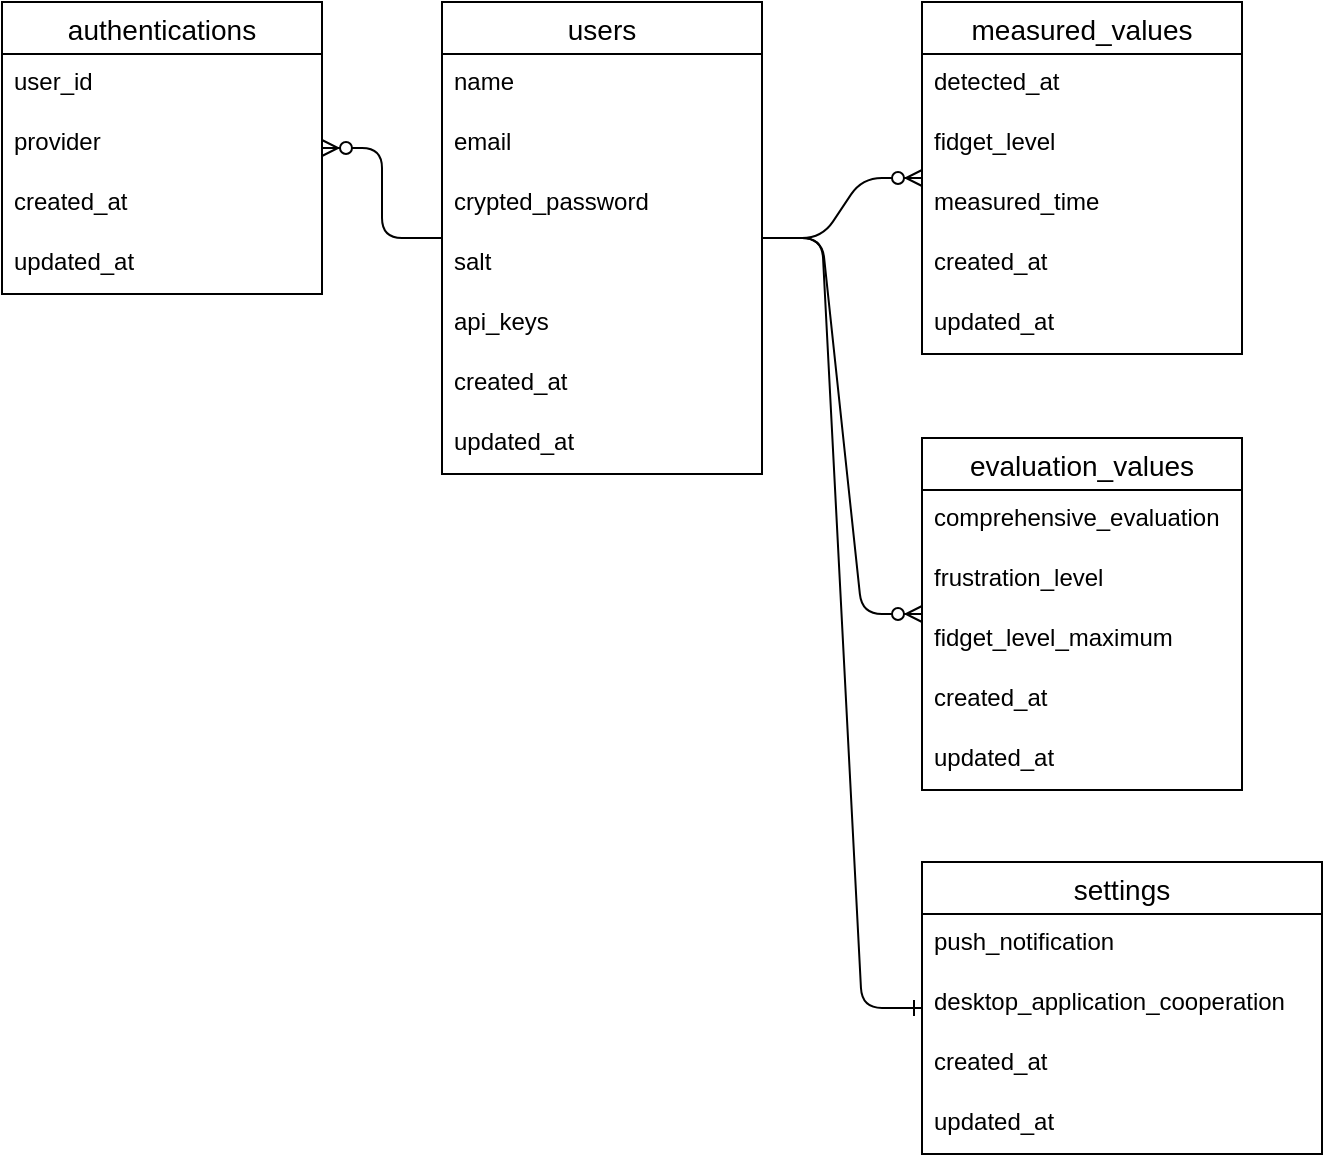 <mxfile version="14.4.8" type="github">
  <diagram id="KMcwc66zo0s1owtwAtsU" name="ページ1">
    <mxGraphModel dx="1207" dy="801" grid="1" gridSize="10" guides="1" tooltips="1" connect="1" arrows="1" fold="1" page="1" pageScale="1" pageWidth="1169" pageHeight="827" math="0" shadow="0">
      <root>
        <mxCell id="0" />
        <mxCell id="1" parent="0" />
        <object label="users" user="" id="TI8mW6i3zvdnM-aCLv4K-14">
          <mxCell style="swimlane;fontStyle=0;childLayout=stackLayout;horizontal=1;startSize=26;horizontalStack=0;resizeParent=1;resizeParentMax=0;resizeLast=0;collapsible=1;marginBottom=0;align=center;fontSize=14;" vertex="1" parent="1">
            <mxGeometry x="250" y="20" width="160" height="236" as="geometry" />
          </mxCell>
        </object>
        <mxCell id="TI8mW6i3zvdnM-aCLv4K-66" value="name" style="text;strokeColor=none;fillColor=none;spacingLeft=4;spacingRight=4;overflow=hidden;rotatable=0;points=[[0,0.5],[1,0.5]];portConstraint=eastwest;fontSize=12;" vertex="1" parent="TI8mW6i3zvdnM-aCLv4K-14">
          <mxGeometry y="26" width="160" height="30" as="geometry" />
        </mxCell>
        <mxCell id="TI8mW6i3zvdnM-aCLv4K-15" value="email" style="text;strokeColor=none;fillColor=none;spacingLeft=4;spacingRight=4;overflow=hidden;rotatable=0;points=[[0,0.5],[1,0.5]];portConstraint=eastwest;fontSize=12;" vertex="1" parent="TI8mW6i3zvdnM-aCLv4K-14">
          <mxGeometry y="56" width="160" height="30" as="geometry" />
        </mxCell>
        <mxCell id="TI8mW6i3zvdnM-aCLv4K-16" value="crypted_password" style="text;strokeColor=none;fillColor=none;spacingLeft=4;spacingRight=4;overflow=hidden;rotatable=0;points=[[0,0.5],[1,0.5]];portConstraint=eastwest;fontSize=12;" vertex="1" parent="TI8mW6i3zvdnM-aCLv4K-14">
          <mxGeometry y="86" width="160" height="30" as="geometry" />
        </mxCell>
        <mxCell id="TI8mW6i3zvdnM-aCLv4K-17" value="salt" style="text;strokeColor=none;fillColor=none;spacingLeft=4;spacingRight=4;overflow=hidden;rotatable=0;points=[[0,0.5],[1,0.5]];portConstraint=eastwest;fontSize=12;" vertex="1" parent="TI8mW6i3zvdnM-aCLv4K-14">
          <mxGeometry y="116" width="160" height="30" as="geometry" />
        </mxCell>
        <mxCell id="TI8mW6i3zvdnM-aCLv4K-45" value="api_keys" style="text;strokeColor=none;fillColor=none;spacingLeft=4;spacingRight=4;overflow=hidden;rotatable=0;points=[[0,0.5],[1,0.5]];portConstraint=eastwest;fontSize=12;" vertex="1" parent="TI8mW6i3zvdnM-aCLv4K-14">
          <mxGeometry y="146" width="160" height="30" as="geometry" />
        </mxCell>
        <mxCell id="TI8mW6i3zvdnM-aCLv4K-47" value="created_at" style="text;strokeColor=none;fillColor=none;spacingLeft=4;spacingRight=4;overflow=hidden;rotatable=0;points=[[0,0.5],[1,0.5]];portConstraint=eastwest;fontSize=12;" vertex="1" parent="TI8mW6i3zvdnM-aCLv4K-14">
          <mxGeometry y="176" width="160" height="30" as="geometry" />
        </mxCell>
        <mxCell id="TI8mW6i3zvdnM-aCLv4K-46" value="updated_at" style="text;strokeColor=none;fillColor=none;spacingLeft=4;spacingRight=4;overflow=hidden;rotatable=0;points=[[0,0.5],[1,0.5]];portConstraint=eastwest;fontSize=12;" vertex="1" parent="TI8mW6i3zvdnM-aCLv4K-14">
          <mxGeometry y="206" width="160" height="30" as="geometry" />
        </mxCell>
        <mxCell id="TI8mW6i3zvdnM-aCLv4K-18" value="measured_values" style="swimlane;fontStyle=0;childLayout=stackLayout;horizontal=1;startSize=26;horizontalStack=0;resizeParent=1;resizeParentMax=0;resizeLast=0;collapsible=1;marginBottom=0;align=center;fontSize=14;" vertex="1" parent="1">
          <mxGeometry x="490" y="20" width="160" height="176" as="geometry" />
        </mxCell>
        <mxCell id="TI8mW6i3zvdnM-aCLv4K-20" value="detected_at" style="text;strokeColor=none;fillColor=none;spacingLeft=4;spacingRight=4;overflow=hidden;rotatable=0;points=[[0,0.5],[1,0.5]];portConstraint=eastwest;fontSize=12;" vertex="1" parent="TI8mW6i3zvdnM-aCLv4K-18">
          <mxGeometry y="26" width="160" height="30" as="geometry" />
        </mxCell>
        <mxCell id="TI8mW6i3zvdnM-aCLv4K-21" value="fidget_level" style="text;strokeColor=none;fillColor=none;spacingLeft=4;spacingRight=4;overflow=hidden;rotatable=0;points=[[0,0.5],[1,0.5]];portConstraint=eastwest;fontSize=12;" vertex="1" parent="TI8mW6i3zvdnM-aCLv4K-18">
          <mxGeometry y="56" width="160" height="30" as="geometry" />
        </mxCell>
        <mxCell id="TI8mW6i3zvdnM-aCLv4K-53" value="measured_time" style="text;strokeColor=none;fillColor=none;spacingLeft=4;spacingRight=4;overflow=hidden;rotatable=0;points=[[0,0.5],[1,0.5]];portConstraint=eastwest;fontSize=12;" vertex="1" parent="TI8mW6i3zvdnM-aCLv4K-18">
          <mxGeometry y="86" width="160" height="30" as="geometry" />
        </mxCell>
        <mxCell id="TI8mW6i3zvdnM-aCLv4K-55" value="created_at" style="text;strokeColor=none;fillColor=none;spacingLeft=4;spacingRight=4;overflow=hidden;rotatable=0;points=[[0,0.5],[1,0.5]];portConstraint=eastwest;fontSize=12;" vertex="1" parent="TI8mW6i3zvdnM-aCLv4K-18">
          <mxGeometry y="116" width="160" height="30" as="geometry" />
        </mxCell>
        <mxCell id="TI8mW6i3zvdnM-aCLv4K-54" value="updated_at" style="text;strokeColor=none;fillColor=none;spacingLeft=4;spacingRight=4;overflow=hidden;rotatable=0;points=[[0,0.5],[1,0.5]];portConstraint=eastwest;fontSize=12;" vertex="1" parent="TI8mW6i3zvdnM-aCLv4K-18">
          <mxGeometry y="146" width="160" height="30" as="geometry" />
        </mxCell>
        <mxCell id="TI8mW6i3zvdnM-aCLv4K-25" value="authentications" style="swimlane;fontStyle=0;childLayout=stackLayout;horizontal=1;startSize=26;horizontalStack=0;resizeParent=1;resizeParentMax=0;resizeLast=0;collapsible=1;marginBottom=0;align=center;fontSize=14;" vertex="1" parent="1">
          <mxGeometry x="30" y="20" width="160" height="146" as="geometry">
            <mxRectangle x="330" y="350" width="120" height="26" as="alternateBounds" />
          </mxGeometry>
        </mxCell>
        <mxCell id="TI8mW6i3zvdnM-aCLv4K-26" value="user_id" style="text;strokeColor=none;fillColor=none;spacingLeft=4;spacingRight=4;overflow=hidden;rotatable=0;points=[[0,0.5],[1,0.5]];portConstraint=eastwest;fontSize=12;" vertex="1" parent="TI8mW6i3zvdnM-aCLv4K-25">
          <mxGeometry y="26" width="160" height="30" as="geometry" />
        </mxCell>
        <mxCell id="TI8mW6i3zvdnM-aCLv4K-27" value="provider" style="text;strokeColor=none;fillColor=none;spacingLeft=4;spacingRight=4;overflow=hidden;rotatable=0;points=[[0,0.5],[1,0.5]];portConstraint=eastwest;fontSize=12;" vertex="1" parent="TI8mW6i3zvdnM-aCLv4K-25">
          <mxGeometry y="56" width="160" height="30" as="geometry" />
        </mxCell>
        <mxCell id="TI8mW6i3zvdnM-aCLv4K-37" value="created_at" style="text;strokeColor=none;fillColor=none;spacingLeft=4;spacingRight=4;overflow=hidden;rotatable=0;points=[[0,0.5],[1,0.5]];portConstraint=eastwest;fontSize=12;" vertex="1" parent="TI8mW6i3zvdnM-aCLv4K-25">
          <mxGeometry y="86" width="160" height="30" as="geometry" />
        </mxCell>
        <mxCell id="TI8mW6i3zvdnM-aCLv4K-38" value="updated_at" style="text;strokeColor=none;fillColor=none;spacingLeft=4;spacingRight=4;overflow=hidden;rotatable=0;points=[[0,0.5],[1,0.5]];portConstraint=eastwest;fontSize=12;" vertex="1" parent="TI8mW6i3zvdnM-aCLv4K-25">
          <mxGeometry y="116" width="160" height="30" as="geometry" />
        </mxCell>
        <mxCell id="TI8mW6i3zvdnM-aCLv4K-56" value="evaluation_values" style="swimlane;fontStyle=0;childLayout=stackLayout;horizontal=1;startSize=26;horizontalStack=0;resizeParent=1;resizeParentMax=0;resizeLast=0;collapsible=1;marginBottom=0;align=center;fontSize=14;" vertex="1" parent="1">
          <mxGeometry x="490" y="238" width="160" height="176" as="geometry" />
        </mxCell>
        <mxCell id="TI8mW6i3zvdnM-aCLv4K-57" value="comprehensive_evaluation" style="text;strokeColor=none;fillColor=none;spacingLeft=4;spacingRight=4;overflow=hidden;rotatable=0;points=[[0,0.5],[1,0.5]];portConstraint=eastwest;fontSize=12;" vertex="1" parent="TI8mW6i3zvdnM-aCLv4K-56">
          <mxGeometry y="26" width="160" height="30" as="geometry" />
        </mxCell>
        <mxCell id="TI8mW6i3zvdnM-aCLv4K-58" value="frustration_level" style="text;strokeColor=none;fillColor=none;spacingLeft=4;spacingRight=4;overflow=hidden;rotatable=0;points=[[0,0.5],[1,0.5]];portConstraint=eastwest;fontSize=12;" vertex="1" parent="TI8mW6i3zvdnM-aCLv4K-56">
          <mxGeometry y="56" width="160" height="30" as="geometry" />
        </mxCell>
        <mxCell id="TI8mW6i3zvdnM-aCLv4K-59" value="fidget_level_maximum" style="text;strokeColor=none;fillColor=none;spacingLeft=4;spacingRight=4;overflow=hidden;rotatable=0;points=[[0,0.5],[1,0.5]];portConstraint=eastwest;fontSize=12;" vertex="1" parent="TI8mW6i3zvdnM-aCLv4K-56">
          <mxGeometry y="86" width="160" height="30" as="geometry" />
        </mxCell>
        <mxCell id="TI8mW6i3zvdnM-aCLv4K-61" value="created_at" style="text;strokeColor=none;fillColor=none;spacingLeft=4;spacingRight=4;overflow=hidden;rotatable=0;points=[[0,0.5],[1,0.5]];portConstraint=eastwest;fontSize=12;" vertex="1" parent="TI8mW6i3zvdnM-aCLv4K-56">
          <mxGeometry y="116" width="160" height="30" as="geometry" />
        </mxCell>
        <mxCell id="TI8mW6i3zvdnM-aCLv4K-60" value="updated_at" style="text;strokeColor=none;fillColor=none;spacingLeft=4;spacingRight=4;overflow=hidden;rotatable=0;points=[[0,0.5],[1,0.5]];portConstraint=eastwest;fontSize=12;" vertex="1" parent="TI8mW6i3zvdnM-aCLv4K-56">
          <mxGeometry y="146" width="160" height="30" as="geometry" />
        </mxCell>
        <mxCell id="TI8mW6i3zvdnM-aCLv4K-62" value="settings" style="swimlane;fontStyle=0;childLayout=stackLayout;horizontal=1;startSize=26;horizontalStack=0;resizeParent=1;resizeParentMax=0;resizeLast=0;collapsible=1;marginBottom=0;align=center;fontSize=14;" vertex="1" parent="1">
          <mxGeometry x="490" y="450" width="200" height="146" as="geometry" />
        </mxCell>
        <mxCell id="TI8mW6i3zvdnM-aCLv4K-63" value="push_notification" style="text;strokeColor=none;fillColor=none;spacingLeft=4;spacingRight=4;overflow=hidden;rotatable=0;points=[[0,0.5],[1,0.5]];portConstraint=eastwest;fontSize=12;" vertex="1" parent="TI8mW6i3zvdnM-aCLv4K-62">
          <mxGeometry y="26" width="200" height="30" as="geometry" />
        </mxCell>
        <mxCell id="TI8mW6i3zvdnM-aCLv4K-64" value="desktop_application_cooperation" style="text;strokeColor=none;fillColor=none;spacingLeft=4;spacingRight=4;overflow=hidden;rotatable=0;points=[[0,0.5],[1,0.5]];portConstraint=eastwest;fontSize=12;" vertex="1" parent="TI8mW6i3zvdnM-aCLv4K-62">
          <mxGeometry y="56" width="200" height="30" as="geometry" />
        </mxCell>
        <mxCell id="TI8mW6i3zvdnM-aCLv4K-90" value="created_at" style="text;strokeColor=none;fillColor=none;spacingLeft=4;spacingRight=4;overflow=hidden;rotatable=0;points=[[0,0.5],[1,0.5]];portConstraint=eastwest;fontSize=12;" vertex="1" parent="TI8mW6i3zvdnM-aCLv4K-62">
          <mxGeometry y="86" width="200" height="30" as="geometry" />
        </mxCell>
        <mxCell id="TI8mW6i3zvdnM-aCLv4K-91" value="updated_at" style="text;strokeColor=none;fillColor=none;spacingLeft=4;spacingRight=4;overflow=hidden;rotatable=0;points=[[0,0.5],[1,0.5]];portConstraint=eastwest;fontSize=12;" vertex="1" parent="TI8mW6i3zvdnM-aCLv4K-62">
          <mxGeometry y="116" width="200" height="30" as="geometry" />
        </mxCell>
        <mxCell id="TI8mW6i3zvdnM-aCLv4K-67" value="" style="edgeStyle=entityRelationEdgeStyle;fontSize=12;html=1;endArrow=ERone;endFill=1;" edge="1" parent="1" source="TI8mW6i3zvdnM-aCLv4K-14" target="TI8mW6i3zvdnM-aCLv4K-62">
          <mxGeometry width="100" height="100" relative="1" as="geometry">
            <mxPoint x="360" y="460" as="sourcePoint" />
            <mxPoint x="460" y="360" as="targetPoint" />
          </mxGeometry>
        </mxCell>
        <mxCell id="TI8mW6i3zvdnM-aCLv4K-69" value="" style="edgeStyle=entityRelationEdgeStyle;fontSize=12;html=1;endArrow=ERzeroToMany;endFill=1;" edge="1" parent="1" source="TI8mW6i3zvdnM-aCLv4K-14" target="TI8mW6i3zvdnM-aCLv4K-25">
          <mxGeometry width="100" height="100" relative="1" as="geometry">
            <mxPoint x="360" y="460" as="sourcePoint" />
            <mxPoint x="460" y="360" as="targetPoint" />
          </mxGeometry>
        </mxCell>
        <mxCell id="TI8mW6i3zvdnM-aCLv4K-88" value="" style="edgeStyle=entityRelationEdgeStyle;fontSize=12;html=1;endArrow=ERzeroToMany;endFill=1;" edge="1" parent="1" source="TI8mW6i3zvdnM-aCLv4K-14" target="TI8mW6i3zvdnM-aCLv4K-18">
          <mxGeometry width="100" height="100" relative="1" as="geometry">
            <mxPoint x="360" y="400" as="sourcePoint" />
            <mxPoint x="460" y="300" as="targetPoint" />
          </mxGeometry>
        </mxCell>
        <mxCell id="TI8mW6i3zvdnM-aCLv4K-89" value="" style="edgeStyle=entityRelationEdgeStyle;fontSize=12;html=1;endArrow=ERzeroToMany;endFill=1;" edge="1" parent="1" source="TI8mW6i3zvdnM-aCLv4K-14" target="TI8mW6i3zvdnM-aCLv4K-56">
          <mxGeometry width="100" height="100" relative="1" as="geometry">
            <mxPoint x="360" y="400" as="sourcePoint" />
            <mxPoint x="460" y="300" as="targetPoint" />
          </mxGeometry>
        </mxCell>
      </root>
    </mxGraphModel>
  </diagram>
</mxfile>
